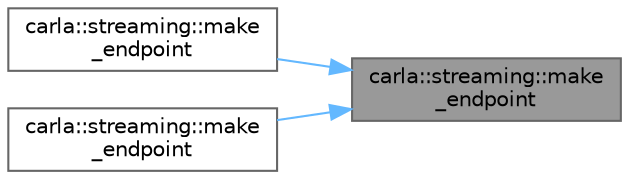 digraph "carla::streaming::make_endpoint"
{
 // INTERACTIVE_SVG=YES
 // LATEX_PDF_SIZE
  bgcolor="transparent";
  edge [fontname=Helvetica,fontsize=10,labelfontname=Helvetica,labelfontsize=10];
  node [fontname=Helvetica,fontsize=10,shape=box,height=0.2,width=0.4];
  rankdir="RL";
  Node1 [id="Node000001",label="carla::streaming::make\l_endpoint",height=0.2,width=0.4,color="gray40", fillcolor="grey60", style="filled", fontcolor="black",tooltip=" "];
  Node1 -> Node2 [id="edge1_Node000001_Node000002",dir="back",color="steelblue1",style="solid",tooltip=" "];
  Node2 [id="Node000002",label="carla::streaming::make\l_endpoint",height=0.2,width=0.4,color="grey40", fillcolor="white", style="filled",URL="$dd/dd8/namespacecarla_1_1streaming.html#a3bf2eca16c5658cf5ffe630ca5f573be",tooltip=" "];
  Node1 -> Node3 [id="edge2_Node000001_Node000003",dir="back",color="steelblue1",style="solid",tooltip=" "];
  Node3 [id="Node000003",label="carla::streaming::make\l_endpoint",height=0.2,width=0.4,color="grey40", fillcolor="white", style="filled",URL="$dd/dd8/namespacecarla_1_1streaming.html#a3c6177657130d8872d43632a320541d2",tooltip=" "];
}
